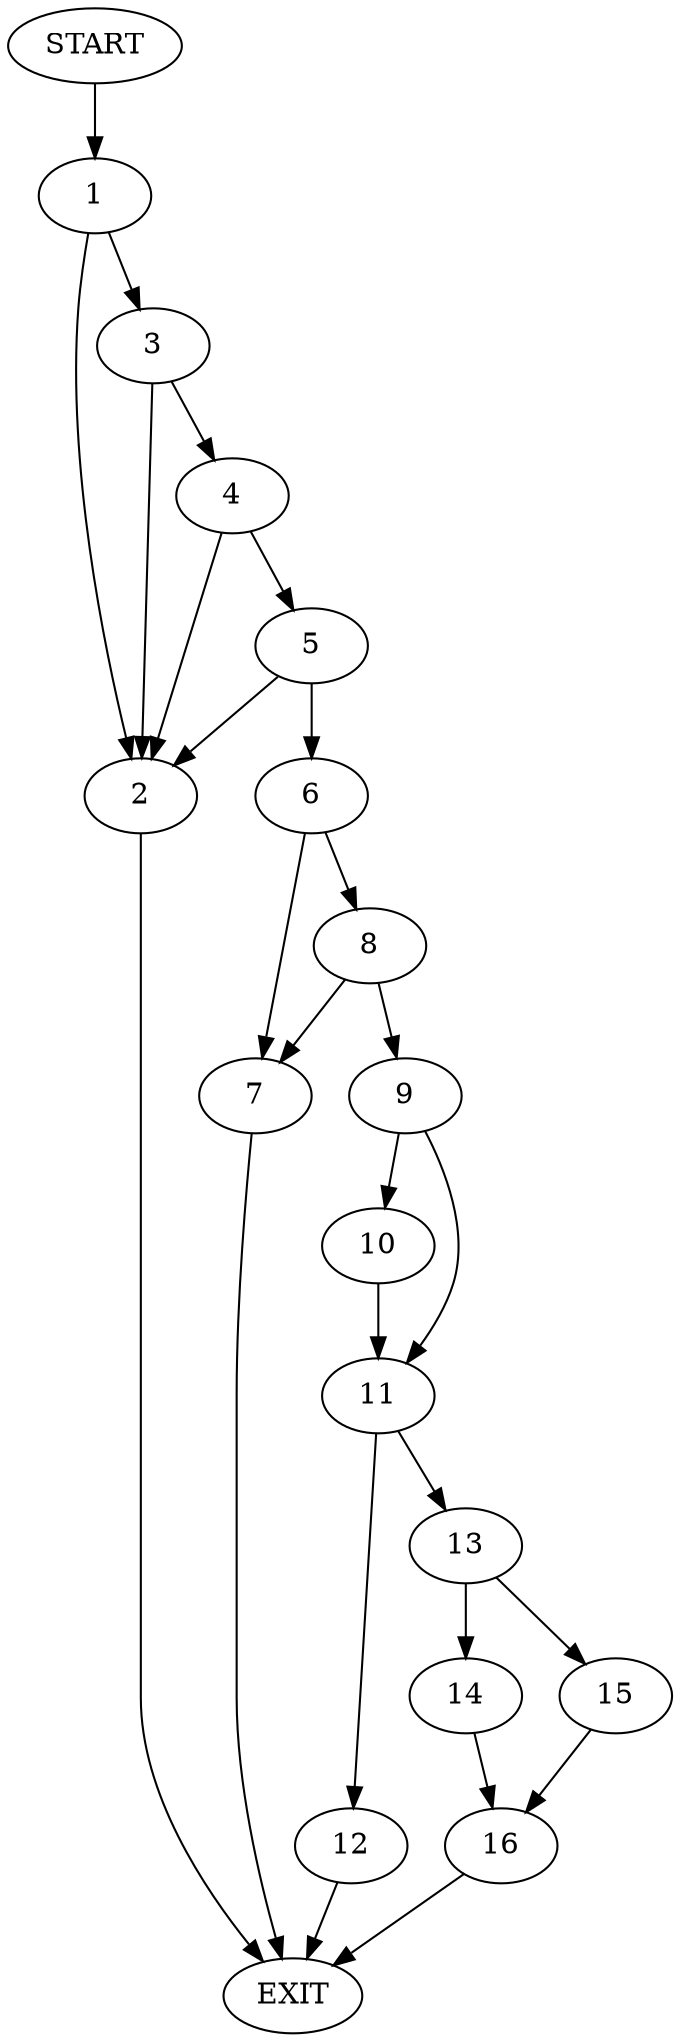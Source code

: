 digraph {
0 [label="START"]
17 [label="EXIT"]
0 -> 1
1 -> 2
1 -> 3
2 -> 17
3 -> 2
3 -> 4
4 -> 2
4 -> 5
5 -> 2
5 -> 6
6 -> 7
6 -> 8
8 -> 7
8 -> 9
7 -> 17
9 -> 10
9 -> 11
10 -> 11
11 -> 12
11 -> 13
13 -> 14
13 -> 15
12 -> 17
15 -> 16
14 -> 16
16 -> 17
}
